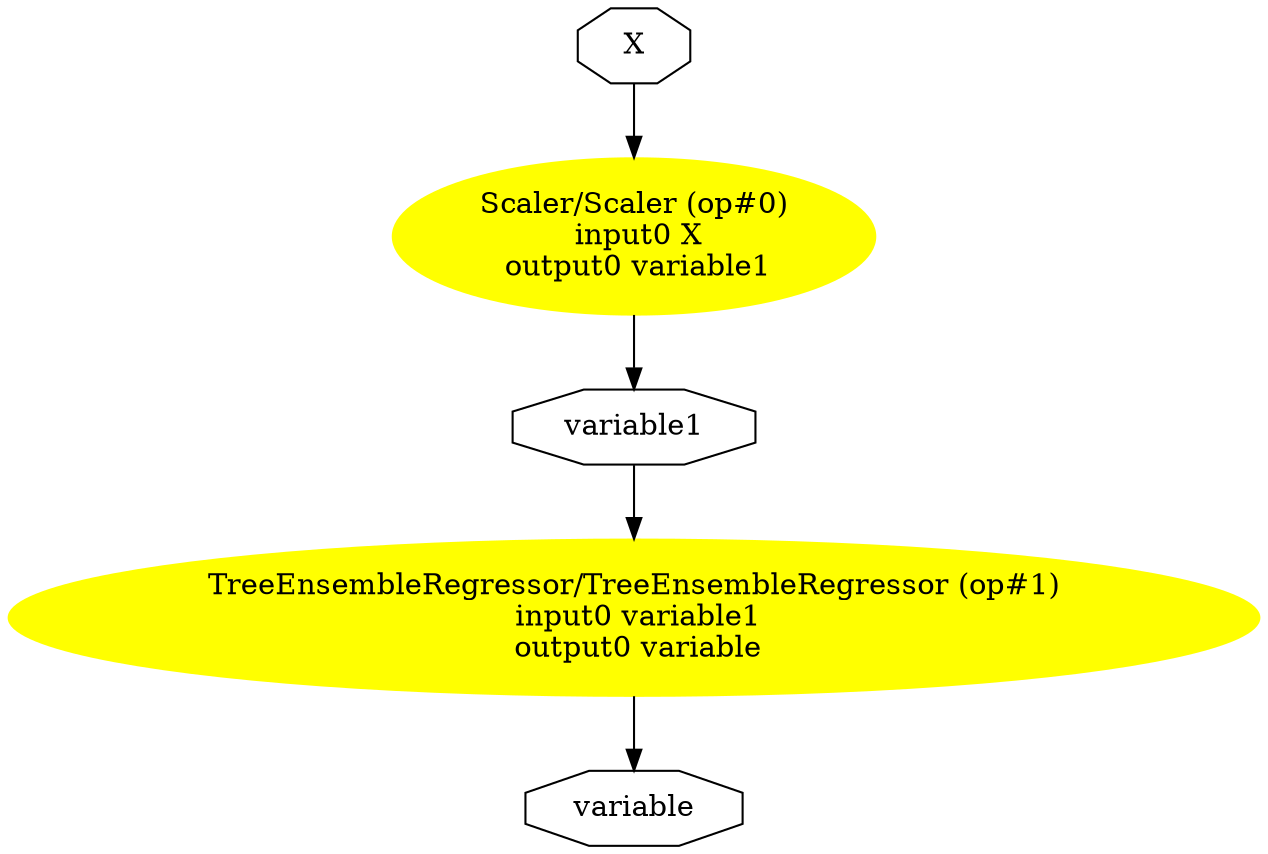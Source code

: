 digraph "ONNX(Pipeline)" {
	graph [bb="0,0,473.76,401.91",
		rankdir=TB
	];
	node [label="\N"];
	"Scaler/Scaler (op#0)\n input0 X\n output0 variable1"	 [URL="javascript:alert('')",
		color=yellow,
		fillcolor=yellow,
		height=1.041,
		pos="236.88,292.43",
		style=filled,
		width=2.5731];
	variable10	 [height=0.5,
		label=variable1,
		pos="236.88,200.95",
		shape=octagon,
		width=1.2897];
	"Scaler/Scaler (op#0)\n input0 X\n output0 variable1" -> variable10	 [pos="e,236.88,219.1 236.88,254.78 236.88,246.28 236.88,237.39 236.88,229.37"];
	X0	 [height=0.5,
		label=X,
		pos="236.88,383.91",
		shape=octagon,
		width=0.75];
	X0 -> "Scaler/Scaler (op#0)\n input0 X\n output0 variable1"	 [pos="e,236.88,330.26 236.88,365.65 236.88,358.35 236.88,349.45 236.88,340.42"];
	"TreeEnsembleRegressor/TreeEnsembleRegressor (op#1)\n input0 variable1\n output0 variable"	 [URL="javascript:alert('')",
		color=yellow,
		fillcolor=yellow,
		height=1.041,
		pos="236.88,109.48",
		style=filled,
		width=6.58];
	variable10 -> "TreeEnsembleRegressor/TreeEnsembleRegressor (op#1)\n input0 variable1\n output0 variable"	 [pos="e,236.88,147.31 236.88,182.7 236.88,175.4 236.88,166.49 236.88,157.47"];
	variable0	 [height=0.5,
		label=variable,
		pos="236.88,18",
		shape=octagon,
		width=1.1529];
	"TreeEnsembleRegressor/TreeEnsembleRegressor (op#1)\n input0 variable1\n output0 variable" -> variable0	 [pos="e,236.88,36.146 236.88,71.825 236.88,63.331 236.88,54.434 236.88,46.416"];
}
